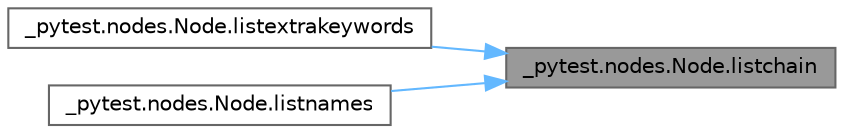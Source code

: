 digraph "_pytest.nodes.Node.listchain"
{
 // LATEX_PDF_SIZE
  bgcolor="transparent";
  edge [fontname=Helvetica,fontsize=10,labelfontname=Helvetica,labelfontsize=10];
  node [fontname=Helvetica,fontsize=10,shape=box,height=0.2,width=0.4];
  rankdir="RL";
  Node1 [id="Node000001",label="_pytest.nodes.Node.listchain",height=0.2,width=0.4,color="gray40", fillcolor="grey60", style="filled", fontcolor="black",tooltip=" "];
  Node1 -> Node2 [id="edge1_Node000001_Node000002",dir="back",color="steelblue1",style="solid",tooltip=" "];
  Node2 [id="Node000002",label="_pytest.nodes.Node.listextrakeywords",height=0.2,width=0.4,color="grey40", fillcolor="white", style="filled",URL="$class__pytest_1_1nodes_1_1_node.html#ad3f883bff24eca78bc5da423ea9fff25",tooltip=" "];
  Node1 -> Node3 [id="edge2_Node000001_Node000003",dir="back",color="steelblue1",style="solid",tooltip=" "];
  Node3 [id="Node000003",label="_pytest.nodes.Node.listnames",height=0.2,width=0.4,color="grey40", fillcolor="white", style="filled",URL="$class__pytest_1_1nodes_1_1_node.html#aac6ac78c1da0badd1d1ff83a13667dc8",tooltip=" "];
}
